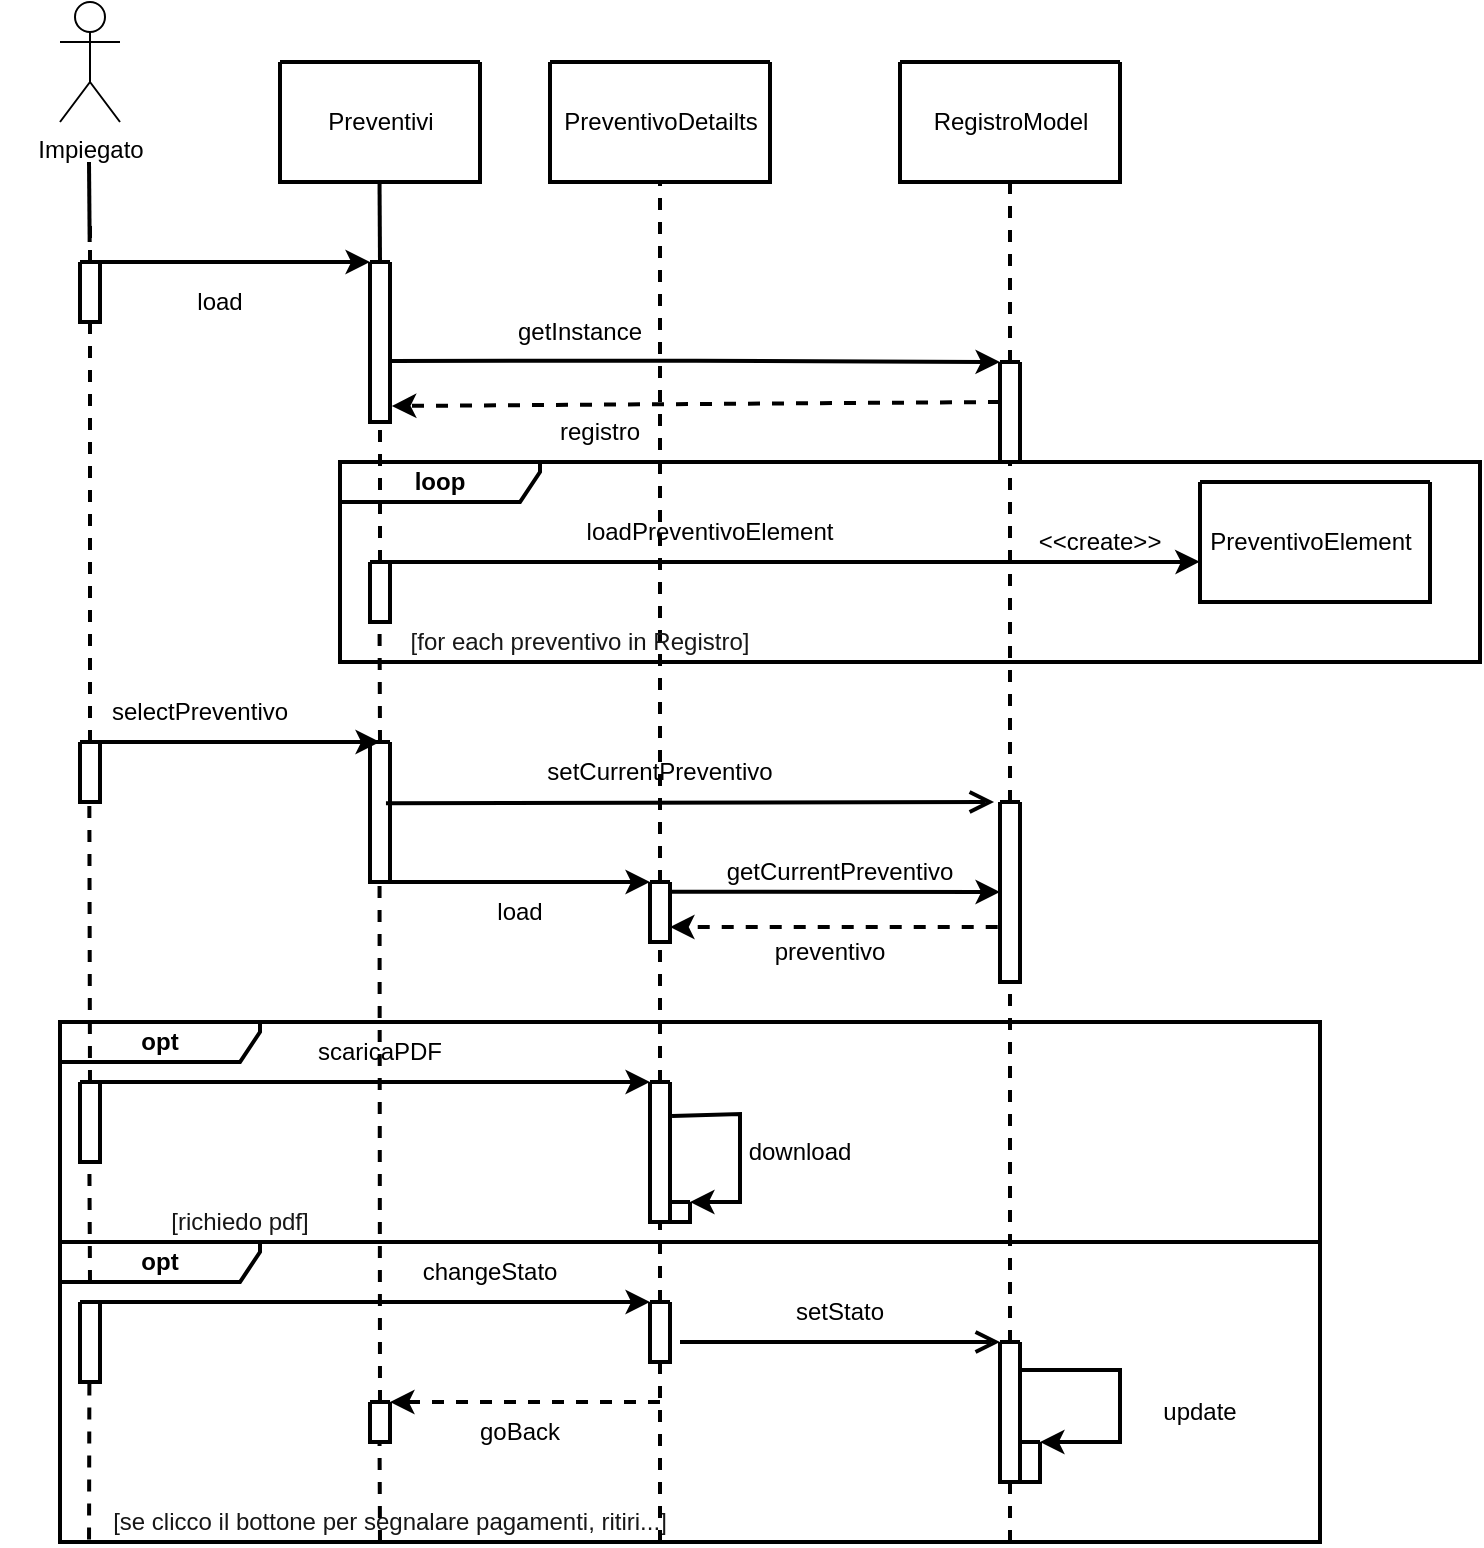 <mxfile version="20.5.3" type="embed"><diagram id="ERxrzM34JgP0kjhDalQf" name="Page-1"><mxGraphModel dx="533" dy="145" grid="1" gridSize="10" guides="1" tooltips="1" connect="1" arrows="1" fold="1" page="0" pageScale="1" pageWidth="827" pageHeight="1169" math="0" shadow="0"><root><mxCell id="0"/><mxCell id="1" parent="0"/><mxCell id="224" value="Impiegato" style="shape=umlActor;verticalLabelPosition=bottom;verticalAlign=top;html=1;outlineConnect=0;" parent="1" vertex="1"><mxGeometry x="-80" y="60" width="30" height="60" as="geometry"/></mxCell><mxCell id="225" value="" style="endArrow=none;html=1;rounded=0;strokeWidth=2;" parent="1" edge="1"><mxGeometry width="50" height="50" relative="1" as="geometry"><mxPoint x="-65.167" y="180" as="sourcePoint"/><mxPoint x="-65.5" y="140" as="targetPoint"/></mxGeometry></mxCell><mxCell id="228" value="" style="swimlane;startSize=0;strokeWidth=2;" parent="1" vertex="1"><mxGeometry x="30" y="90" width="100" height="60" as="geometry"/></mxCell><mxCell id="230" value="Preventivi" style="text;html=1;align=center;verticalAlign=middle;resizable=0;points=[];autosize=1;strokeColor=none;fillColor=none;" parent="228" vertex="1"><mxGeometry x="10" y="15" width="80" height="30" as="geometry"/></mxCell><mxCell id="231" value="" style="swimlane;startSize=0;strokeWidth=2;" parent="1" vertex="1"><mxGeometry x="165" y="90" width="110" height="60" as="geometry"/></mxCell><mxCell id="232" value="PreventivoDetailts" style="text;html=1;align=center;verticalAlign=middle;resizable=0;points=[];autosize=1;strokeColor=none;fillColor=none;" parent="231" vertex="1"><mxGeometry x="-5" y="15" width="120" height="30" as="geometry"/></mxCell><mxCell id="234" value="" style="endArrow=classic;html=1;rounded=0;strokeWidth=2;entryX=0;entryY=0;entryDx=0;entryDy=0;" parent="1" target="266" edge="1"><mxGeometry width="50" height="50" relative="1" as="geometry"><mxPoint x="-60" y="190" as="sourcePoint"/><mxPoint x="80" y="190" as="targetPoint"/></mxGeometry></mxCell><mxCell id="246" value="" style="endArrow=classic;html=1;rounded=0;strokeWidth=2;startArrow=none;" parent="1" source="353" edge="1"><mxGeometry width="50" height="50" relative="1" as="geometry"><mxPoint x="90" y="240" as="sourcePoint"/><mxPoint x="390" y="240" as="targetPoint"/></mxGeometry></mxCell><mxCell id="247" value="getInstance" style="text;html=1;strokeColor=none;fillColor=none;align=center;verticalAlign=middle;whiteSpace=wrap;rounded=0;labelBackgroundColor=none;strokeWidth=2;" parent="1" vertex="1"><mxGeometry x="150" y="210" width="60" height="30" as="geometry"/></mxCell><mxCell id="356" style="edgeStyle=orthogonalEdgeStyle;rounded=0;orthogonalLoop=1;jettySize=auto;html=1;entryX=0;entryY=0;entryDx=0;entryDy=0;exitX=1.029;exitY=0.618;exitDx=0;exitDy=0;exitPerimeter=0;strokeWidth=2;" edge="1" parent="1" source="266" target="353"><mxGeometry relative="1" as="geometry"><mxPoint x="471" y="240" as="targetPoint"/><Array as="points"><mxPoint x="238" y="239"/><mxPoint x="390" y="240"/></Array></mxGeometry></mxCell><mxCell id="266" value="" style="swimlane;startSize=0;labelBackgroundColor=none;strokeWidth=2;" parent="1" vertex="1"><mxGeometry x="75" y="190" width="10" height="80" as="geometry"/></mxCell><mxCell id="267" value="" style="endArrow=none;html=1;rounded=0;strokeWidth=2;exitX=0.5;exitY=0;exitDx=0;exitDy=0;" parent="1" edge="1" source="266"><mxGeometry width="50" height="50" relative="1" as="geometry"><mxPoint x="80" y="170" as="sourcePoint"/><mxPoint x="79.76" y="150" as="targetPoint"/></mxGeometry></mxCell><mxCell id="269" value="" style="endArrow=none;html=1;rounded=0;strokeWidth=2;dashed=1;startArrow=none;entryX=0.5;entryY=1;entryDx=0;entryDy=0;" parent="1" source="331" target="231" edge="1"><mxGeometry width="50" height="50" relative="1" as="geometry"><mxPoint x="230" y="860" as="sourcePoint"/><mxPoint x="229.69" y="150.0" as="targetPoint"/></mxGeometry></mxCell><mxCell id="271" value="" style="endArrow=none;dashed=1;html=1;rounded=0;entryX=0.5;entryY=1;entryDx=0;entryDy=0;strokeWidth=2;exitX=0.5;exitY=0;exitDx=0;exitDy=0;" parent="1" source="328" target="266" edge="1"><mxGeometry width="50" height="50" relative="1" as="geometry"><mxPoint x="80" y="400" as="sourcePoint"/><mxPoint x="120" y="290" as="targetPoint"/></mxGeometry></mxCell><mxCell id="274" value="" style="endArrow=none;dashed=1;html=1;rounded=0;strokeWidth=2;exitX=0.5;exitY=0;exitDx=0;exitDy=0;startArrow=none;" parent="1" source="358" edge="1"><mxGeometry width="50" height="50" relative="1" as="geometry"><mxPoint x="-100" y="512.5" as="sourcePoint"/><mxPoint x="-65" y="170" as="targetPoint"/></mxGeometry></mxCell><mxCell id="287" value="load" style="text;html=1;strokeColor=none;fillColor=none;align=center;verticalAlign=middle;whiteSpace=wrap;rounded=0;labelBackgroundColor=none;strokeWidth=2;" parent="1" vertex="1"><mxGeometry x="-30" y="195" width="60" height="30" as="geometry"/></mxCell><mxCell id="289" value="" style="swimlane;startSize=0;strokeWidth=2;" parent="1" vertex="1"><mxGeometry x="340" y="90" width="110" height="60" as="geometry"/></mxCell><mxCell id="290" value="RegistroModel" style="text;html=1;align=center;verticalAlign=middle;resizable=0;points=[];autosize=1;strokeColor=none;fillColor=none;" parent="289" vertex="1"><mxGeometry x="5" y="15" width="100" height="30" as="geometry"/></mxCell><mxCell id="357" value="" style="endArrow=none;dashed=1;html=1;rounded=0;strokeWidth=2;startArrow=none;exitX=0.5;exitY=0;exitDx=0;exitDy=0;" edge="1" parent="289" source="353"><mxGeometry width="50" height="50" relative="1" as="geometry"><mxPoint x="54.64" y="165" as="sourcePoint"/><mxPoint x="55" y="60" as="targetPoint"/></mxGeometry></mxCell><mxCell id="291" value="" style="endArrow=none;dashed=1;html=1;rounded=0;entryX=0.5;entryY=1;entryDx=0;entryDy=0;strokeWidth=2;startArrow=none;" parent="1" source="333" edge="1" target="353"><mxGeometry width="50" height="50" relative="1" as="geometry"><mxPoint x="395" y="873.2" as="sourcePoint"/><mxPoint x="394.5" y="150" as="targetPoint"/></mxGeometry></mxCell><mxCell id="294" value="" style="endArrow=classic;html=1;rounded=0;strokeWidth=2;dashed=1;entryX=1.091;entryY=0.9;entryDx=0;entryDy=0;entryPerimeter=0;" parent="1" target="266" edge="1"><mxGeometry width="50" height="50" relative="1" as="geometry"><mxPoint x="390" y="260" as="sourcePoint"/><mxPoint x="90" y="260" as="targetPoint"/></mxGeometry></mxCell><mxCell id="295" value="registro" style="text;html=1;strokeColor=none;fillColor=none;align=center;verticalAlign=middle;whiteSpace=wrap;rounded=0;labelBackgroundColor=none;strokeWidth=2;" parent="1" vertex="1"><mxGeometry x="160" y="260" width="60" height="30" as="geometry"/></mxCell><mxCell id="296" value="&lt;b&gt;loop&lt;/b&gt;" style="shape=umlFrame;whiteSpace=wrap;html=1;labelBackgroundColor=none;strokeWidth=2;fillColor=none;width=100;height=20;" parent="1" vertex="1"><mxGeometry x="60" y="290" width="570" height="100" as="geometry"/></mxCell><mxCell id="297" value="" style="swimlane;startSize=0;strokeWidth=2;" parent="1" vertex="1"><mxGeometry x="490" y="300" width="115" height="60" as="geometry"/></mxCell><mxCell id="298" value="PreventivoElement" style="text;html=1;align=center;verticalAlign=middle;resizable=0;points=[];autosize=1;strokeColor=none;fillColor=none;" parent="297" vertex="1"><mxGeometry x="-5" y="15" width="120" height="30" as="geometry"/></mxCell><mxCell id="299" value="" style="endArrow=classic;html=1;rounded=0;strokeWidth=2;entryX=-0.001;entryY=0.664;entryDx=0;entryDy=0;entryPerimeter=0;" parent="1" target="297" edge="1"><mxGeometry width="50" height="50" relative="1" as="geometry"><mxPoint x="85" y="340" as="sourcePoint"/><mxPoint x="395" y="340" as="targetPoint"/><Array as="points"><mxPoint x="480" y="340"/></Array></mxGeometry></mxCell><mxCell id="300" value="loadPreventivoElement" style="text;html=1;strokeColor=none;fillColor=none;align=center;verticalAlign=middle;whiteSpace=wrap;rounded=0;labelBackgroundColor=none;strokeWidth=2;" parent="1" vertex="1"><mxGeometry x="180" y="310" width="130" height="30" as="geometry"/></mxCell><mxCell id="301" value="&lt;font color=&quot;#171717&quot;&gt;[for each preventivo in Registro]&lt;/font&gt;" style="text;html=1;strokeColor=none;fillColor=none;align=center;verticalAlign=middle;whiteSpace=wrap;rounded=0;" parent="1" vertex="1"><mxGeometry x="60" y="370" width="240" height="20" as="geometry"/></mxCell><mxCell id="303" value="" style="endArrow=classic;html=1;rounded=0;strokeWidth=2;" parent="1" edge="1"><mxGeometry width="50" height="50" relative="1" as="geometry"><mxPoint x="-60" y="430" as="sourcePoint"/><mxPoint x="80" y="430" as="targetPoint"/></mxGeometry></mxCell><mxCell id="304" value="selectPreventivo" style="text;html=1;strokeColor=none;fillColor=none;align=center;verticalAlign=middle;whiteSpace=wrap;rounded=0;labelBackgroundColor=none;strokeWidth=2;" parent="1" vertex="1"><mxGeometry x="-40" y="400" width="60" height="30" as="geometry"/></mxCell><mxCell id="305" value="" style="endArrow=open;html=1;rounded=0;strokeWidth=2;exitX=1.095;exitY=0.883;exitDx=0;exitDy=0;exitPerimeter=0;endFill=0;endSize=8;" parent="1" edge="1"><mxGeometry width="50" height="50" relative="1" as="geometry"><mxPoint x="82.98" y="460.64" as="sourcePoint"/><mxPoint x="387.03" y="460" as="targetPoint"/></mxGeometry></mxCell><mxCell id="306" value="setCurrentPreventivo" style="text;html=1;strokeColor=none;fillColor=none;align=center;verticalAlign=middle;whiteSpace=wrap;rounded=0;labelBackgroundColor=none;strokeWidth=2;" parent="1" vertex="1"><mxGeometry x="190" y="430" width="60" height="30" as="geometry"/></mxCell><mxCell id="307" value="" style="endArrow=classic;html=1;rounded=0;strokeWidth=2;entryX=0;entryY=0;entryDx=0;entryDy=0;" parent="1" edge="1" target="331"><mxGeometry width="50" height="50" relative="1" as="geometry"><mxPoint x="85" y="500" as="sourcePoint"/><mxPoint x="219.08" y="500" as="targetPoint"/></mxGeometry></mxCell><mxCell id="308" value="load" style="text;html=1;strokeColor=none;fillColor=none;align=center;verticalAlign=middle;whiteSpace=wrap;rounded=0;labelBackgroundColor=none;strokeWidth=2;" parent="1" vertex="1"><mxGeometry x="120" y="500" width="60" height="30" as="geometry"/></mxCell><mxCell id="309" value="" style="endArrow=classic;html=1;rounded=0;strokeWidth=2;exitX=-0.114;exitY=0.695;exitDx=0;exitDy=0;exitPerimeter=0;dashed=1;entryX=1;entryY=0.75;entryDx=0;entryDy=0;" parent="1" source="333" edge="1" target="331"><mxGeometry width="50" height="50" relative="1" as="geometry"><mxPoint x="400" y="520" as="sourcePoint"/><mxPoint x="230.0" y="520.64" as="targetPoint"/></mxGeometry></mxCell><mxCell id="311" value="&lt;b&gt;opt&lt;/b&gt;" style="shape=umlFrame;whiteSpace=wrap;html=1;labelBackgroundColor=none;strokeWidth=2;fillColor=none;width=100;height=20;" parent="1" vertex="1"><mxGeometry x="-80" y="680" width="630" height="150" as="geometry"/></mxCell><mxCell id="310" value="getCurrentPreventivo" style="text;html=1;strokeColor=none;fillColor=none;align=center;verticalAlign=middle;whiteSpace=wrap;rounded=0;labelBackgroundColor=none;strokeWidth=2;" parent="1" vertex="1"><mxGeometry x="280" y="480" width="60" height="30" as="geometry"/></mxCell><mxCell id="312" value="&lt;b&gt;opt&lt;/b&gt;" style="shape=umlFrame;whiteSpace=wrap;html=1;labelBackgroundColor=none;strokeWidth=2;fillColor=none;width=100;height=20;" parent="1" vertex="1"><mxGeometry x="-80" y="570" width="630" height="110" as="geometry"/></mxCell><mxCell id="313" value="" style="endArrow=classic;html=1;rounded=0;strokeWidth=2;entryX=0;entryY=0;entryDx=0;entryDy=0;exitX=1;exitY=0;exitDx=0;exitDy=0;" parent="1" source="338" target="335" edge="1"><mxGeometry width="50" height="50" relative="1" as="geometry"><mxPoint x="-50" y="600" as="sourcePoint"/><mxPoint x="230" y="600" as="targetPoint"/></mxGeometry></mxCell><mxCell id="314" value="scaricaPDF" style="text;html=1;strokeColor=none;fillColor=none;align=center;verticalAlign=middle;whiteSpace=wrap;rounded=0;labelBackgroundColor=none;strokeWidth=2;" parent="1" vertex="1"><mxGeometry x="50" y="570" width="60" height="30" as="geometry"/></mxCell><mxCell id="315" value="" style="endArrow=classic;html=1;rounded=0;strokeWidth=2;exitX=1.102;exitY=0.242;exitDx=0;exitDy=0;exitPerimeter=0;entryX=1;entryY=0;entryDx=0;entryDy=0;" parent="1" source="335" target="363" edge="1"><mxGeometry width="50" height="50" relative="1" as="geometry"><mxPoint x="230" y="600" as="sourcePoint"/><mxPoint x="240" y="660" as="targetPoint"/><Array as="points"><mxPoint x="260" y="616"/><mxPoint x="260" y="660"/></Array></mxGeometry></mxCell><mxCell id="316" value="download" style="text;html=1;strokeColor=none;fillColor=none;align=center;verticalAlign=middle;whiteSpace=wrap;rounded=0;labelBackgroundColor=none;strokeWidth=2;" parent="1" vertex="1"><mxGeometry x="260" y="620" width="60" height="30" as="geometry"/></mxCell><mxCell id="318" value="" style="endArrow=classic;html=1;rounded=0;strokeWidth=2;entryX=0;entryY=0;entryDx=0;entryDy=0;" parent="1" target="341" edge="1"><mxGeometry width="50" height="50" relative="1" as="geometry"><mxPoint x="-67.04" y="710" as="sourcePoint"/><mxPoint x="230" y="710" as="targetPoint"/></mxGeometry></mxCell><mxCell id="319" value="changeStato" style="text;html=1;strokeColor=none;fillColor=none;align=center;verticalAlign=middle;whiteSpace=wrap;rounded=0;labelBackgroundColor=none;strokeWidth=2;" parent="1" vertex="1"><mxGeometry x="105" y="680" width="60" height="30" as="geometry"/></mxCell><mxCell id="320" value="" style="endArrow=open;html=1;rounded=0;strokeWidth=2;entryX=0;entryY=0;entryDx=0;entryDy=0;endFill=0;endSize=8;" parent="1" target="343" edge="1"><mxGeometry width="50" height="50" relative="1" as="geometry"><mxPoint x="230" y="730" as="sourcePoint"/><mxPoint x="374.08" y="730" as="targetPoint"/></mxGeometry></mxCell><mxCell id="321" value="setStato" style="text;html=1;strokeColor=none;fillColor=none;align=center;verticalAlign=middle;whiteSpace=wrap;rounded=0;labelBackgroundColor=none;strokeWidth=2;" parent="1" vertex="1"><mxGeometry x="280" y="700" width="60" height="30" as="geometry"/></mxCell><mxCell id="322" value="&lt;font color=&quot;#171717&quot;&gt;[richiedo pdf]&lt;/font&gt;" style="text;html=1;strokeColor=none;fillColor=none;align=center;verticalAlign=middle;whiteSpace=wrap;rounded=0;" parent="1" vertex="1"><mxGeometry x="-110" y="660" width="240" height="20" as="geometry"/></mxCell><mxCell id="323" value="&lt;font color=&quot;#171717&quot;&gt;[se clicco il bottone per segnalare pagamenti, ritiri...]&lt;/font&gt;" style="text;html=1;strokeColor=none;fillColor=none;align=center;verticalAlign=middle;whiteSpace=wrap;rounded=0;" parent="1" vertex="1"><mxGeometry x="-80" y="810" width="330" height="20" as="geometry"/></mxCell><mxCell id="324" value="" style="endArrow=classic;html=1;rounded=0;strokeWidth=2;dashed=1;entryX=1;entryY=0;entryDx=0;entryDy=0;" parent="1" target="339" edge="1"><mxGeometry width="50" height="50" relative="1" as="geometry"><mxPoint x="220" y="760" as="sourcePoint"/><mxPoint x="80" y="755" as="targetPoint"/></mxGeometry></mxCell><mxCell id="327" value="goBack" style="text;html=1;strokeColor=none;fillColor=none;align=center;verticalAlign=middle;whiteSpace=wrap;rounded=0;labelBackgroundColor=none;strokeWidth=2;" parent="1" vertex="1"><mxGeometry x="120" y="760" width="60" height="30" as="geometry"/></mxCell><mxCell id="328" value="" style="swimlane;startSize=0;labelBackgroundColor=none;strokeWidth=2;" parent="1" vertex="1"><mxGeometry x="75" y="340" width="10" height="30" as="geometry"/></mxCell><mxCell id="329" value="" style="swimlane;startSize=0;labelBackgroundColor=none;strokeWidth=2;" parent="1" vertex="1"><mxGeometry x="-70" y="430" width="10" height="30" as="geometry"/></mxCell><mxCell id="330" value="" style="swimlane;startSize=0;labelBackgroundColor=none;strokeWidth=2;" parent="1" vertex="1"><mxGeometry x="75" y="430" width="10" height="70" as="geometry"/></mxCell><mxCell id="331" value="" style="swimlane;startSize=0;labelBackgroundColor=none;strokeWidth=2;" parent="1" vertex="1"><mxGeometry x="215" y="500" width="10" height="30" as="geometry"/></mxCell><mxCell id="332" value="" style="endArrow=none;html=1;rounded=0;strokeWidth=2;dashed=1;startArrow=none;" parent="1" source="335" target="331" edge="1"><mxGeometry width="50" height="50" relative="1" as="geometry"><mxPoint x="230" y="860" as="sourcePoint"/><mxPoint x="229.69" y="150" as="targetPoint"/></mxGeometry></mxCell><mxCell id="333" value="" style="swimlane;startSize=0;labelBackgroundColor=none;strokeWidth=2;" parent="1" vertex="1"><mxGeometry x="390" y="460" width="10" height="90" as="geometry"/></mxCell><mxCell id="334" value="" style="endArrow=none;dashed=1;html=1;rounded=0;entryX=0.5;entryY=1;entryDx=0;entryDy=0;strokeWidth=2;exitX=0.5;exitY=0;exitDx=0;exitDy=0;fontStyle=1" parent="1" source="343" target="333" edge="1"><mxGeometry width="50" height="50" relative="1" as="geometry"><mxPoint x="395" y="680" as="sourcePoint"/><mxPoint x="394.5" y="150" as="targetPoint"/></mxGeometry></mxCell><mxCell id="335" value="" style="swimlane;startSize=0;labelBackgroundColor=none;strokeWidth=2;" parent="1" vertex="1"><mxGeometry x="215" y="600" width="10" height="70" as="geometry"/></mxCell><mxCell id="336" value="" style="endArrow=none;html=1;rounded=0;strokeWidth=2;dashed=1;startArrow=none;" parent="1" source="341" target="335" edge="1"><mxGeometry width="50" height="50" relative="1" as="geometry"><mxPoint x="230" y="860" as="sourcePoint"/><mxPoint x="220.725" y="540" as="targetPoint"/></mxGeometry></mxCell><mxCell id="338" value="" style="swimlane;startSize=0;labelBackgroundColor=none;strokeWidth=2;" parent="1" vertex="1"><mxGeometry x="-70" y="600" width="10" height="40" as="geometry"/></mxCell><mxCell id="339" value="" style="swimlane;startSize=0;labelBackgroundColor=none;strokeWidth=2;" parent="1" vertex="1"><mxGeometry x="75" y="760" width="10" height="20" as="geometry"/></mxCell><mxCell id="340" value="" style="swimlane;startSize=0;labelBackgroundColor=none;strokeWidth=2;" parent="1" vertex="1"><mxGeometry x="-70" y="710" width="10" height="40" as="geometry"/></mxCell><mxCell id="341" value="" style="swimlane;startSize=0;labelBackgroundColor=none;strokeWidth=2;" parent="1" vertex="1"><mxGeometry x="215" y="710" width="10" height="30" as="geometry"/></mxCell><mxCell id="342" value="" style="endArrow=none;html=1;rounded=0;strokeWidth=2;dashed=1;" parent="1" target="341" edge="1"><mxGeometry width="50" height="50" relative="1" as="geometry"><mxPoint x="220" y="830" as="sourcePoint"/><mxPoint x="221.915" y="670" as="targetPoint"/></mxGeometry></mxCell><mxCell id="343" value="" style="swimlane;startSize=0;labelBackgroundColor=none;strokeWidth=2;" parent="1" vertex="1"><mxGeometry x="390" y="730" width="10" height="70" as="geometry"/></mxCell><mxCell id="344" value="" style="endArrow=classic;html=1;rounded=0;strokeWidth=2;entryX=1;entryY=0;entryDx=0;entryDy=0;exitX=1.099;exitY=0.2;exitDx=0;exitDy=0;exitPerimeter=0;" parent="1" source="343" target="362" edge="1"><mxGeometry width="50" height="50" relative="1" as="geometry"><mxPoint x="410" y="710" as="sourcePoint"/><mxPoint x="410" y="780" as="targetPoint"/><Array as="points"><mxPoint x="450" y="744"/><mxPoint x="450" y="780"/></Array></mxGeometry></mxCell><mxCell id="345" value="update" style="text;html=1;strokeColor=none;fillColor=none;align=center;verticalAlign=middle;whiteSpace=wrap;rounded=0;labelBackgroundColor=none;strokeWidth=2;" parent="1" vertex="1"><mxGeometry x="460" y="750" width="60" height="30" as="geometry"/></mxCell><mxCell id="346" value="" style="endArrow=none;dashed=1;html=1;rounded=0;entryX=0.5;entryY=1;entryDx=0;entryDy=0;strokeWidth=2;" parent="1" edge="1" target="343"><mxGeometry width="50" height="50" relative="1" as="geometry"><mxPoint x="395" y="830" as="sourcePoint"/><mxPoint x="394.82" y="750" as="targetPoint"/></mxGeometry></mxCell><mxCell id="347" value="" style="endArrow=none;dashed=1;html=1;rounded=0;entryX=0.5;entryY=1;entryDx=0;entryDy=0;strokeWidth=2;exitX=0.5;exitY=0;exitDx=0;exitDy=0;" parent="1" source="330" edge="1"><mxGeometry width="50" height="50" relative="1" as="geometry"><mxPoint x="79.77" y="420" as="sourcePoint"/><mxPoint x="79.77" y="370" as="targetPoint"/></mxGeometry></mxCell><mxCell id="348" value="" style="endArrow=none;dashed=1;html=1;rounded=0;entryX=0.5;entryY=1;entryDx=0;entryDy=0;strokeWidth=2;exitX=0.5;exitY=0;exitDx=0;exitDy=0;" parent="1" source="339" edge="1"><mxGeometry width="50" height="50" relative="1" as="geometry"><mxPoint x="80" y="570" as="sourcePoint"/><mxPoint x="79.77" y="500" as="targetPoint"/></mxGeometry></mxCell><mxCell id="349" value="" style="endArrow=none;dashed=1;html=1;rounded=0;entryX=0.5;entryY=1;entryDx=0;entryDy=0;strokeWidth=2;" parent="1" edge="1"><mxGeometry width="50" height="50" relative="1" as="geometry"><mxPoint x="80" y="830" as="sourcePoint"/><mxPoint x="79.77" y="780" as="targetPoint"/></mxGeometry></mxCell><mxCell id="350" value="" style="endArrow=none;dashed=1;html=1;rounded=0;entryX=0.501;entryY=1.02;entryDx=0;entryDy=0;strokeWidth=2;entryPerimeter=0;exitX=0.5;exitY=0;exitDx=0;exitDy=0;" parent="1" edge="1" source="338"><mxGeometry width="50" height="50" relative="1" as="geometry"><mxPoint x="-65" y="590" as="sourcePoint"/><mxPoint x="-65.33" y="460" as="targetPoint"/></mxGeometry></mxCell><mxCell id="351" value="" style="endArrow=none;dashed=1;html=1;rounded=0;entryX=0.501;entryY=1.02;entryDx=0;entryDy=0;strokeWidth=2;entryPerimeter=0;" parent="1" edge="1"><mxGeometry width="50" height="50" relative="1" as="geometry"><mxPoint x="-65" y="700" as="sourcePoint"/><mxPoint x="-65.31" y="640" as="targetPoint"/></mxGeometry></mxCell><mxCell id="352" value="" style="endArrow=none;dashed=1;html=1;rounded=0;entryX=0.501;entryY=1.02;entryDx=0;entryDy=0;strokeWidth=2;entryPerimeter=0;exitX=0.044;exitY=0.935;exitDx=0;exitDy=0;exitPerimeter=0;" parent="1" source="323" edge="1"><mxGeometry width="50" height="50" relative="1" as="geometry"><mxPoint x="-65" y="810" as="sourcePoint"/><mxPoint x="-65.31" y="750" as="targetPoint"/></mxGeometry></mxCell><mxCell id="353" value="" style="swimlane;startSize=0;labelBackgroundColor=none;strokeWidth=2;" vertex="1" parent="1"><mxGeometry x="390" y="240" width="10" height="50" as="geometry"/></mxCell><mxCell id="358" value="" style="swimlane;startSize=0;labelBackgroundColor=none;strokeWidth=2;" vertex="1" parent="1"><mxGeometry x="-70" y="190" width="10" height="30" as="geometry"/></mxCell><mxCell id="359" value="" style="endArrow=none;dashed=1;html=1;rounded=0;strokeWidth=2;exitX=0.5;exitY=0;exitDx=0;exitDy=0;" edge="1" parent="1" source="329" target="358"><mxGeometry width="50" height="50" relative="1" as="geometry"><mxPoint x="-65" y="430" as="sourcePoint"/><mxPoint x="-65" y="170" as="targetPoint"/></mxGeometry></mxCell><mxCell id="360" value="" style="endArrow=classic;html=1;rounded=0;strokeWidth=2;exitX=1.072;exitY=0.161;exitDx=0;exitDy=0;endFill=1;endSize=6;entryX=0;entryY=0.5;entryDx=0;entryDy=0;exitPerimeter=0;" edge="1" parent="1" source="331" target="333"><mxGeometry width="50" height="50" relative="1" as="geometry"><mxPoint x="92.98" y="470.64" as="sourcePoint"/><mxPoint x="397.03" y="470" as="targetPoint"/></mxGeometry></mxCell><mxCell id="361" value="preventivo" style="text;html=1;strokeColor=none;fillColor=none;align=center;verticalAlign=middle;whiteSpace=wrap;rounded=0;labelBackgroundColor=none;strokeWidth=2;" vertex="1" parent="1"><mxGeometry x="275" y="520" width="60" height="30" as="geometry"/></mxCell><mxCell id="362" value="" style="swimlane;startSize=0;labelBackgroundColor=none;strokeWidth=2;" vertex="1" parent="1"><mxGeometry x="400" y="780" width="10" height="20" as="geometry"/></mxCell><mxCell id="302" value="&amp;lt;&amp;lt;create&amp;gt;&amp;gt;" style="text;html=1;strokeColor=none;fillColor=none;align=center;verticalAlign=middle;whiteSpace=wrap;rounded=0;labelBackgroundColor=none;strokeWidth=2;" parent="1" vertex="1"><mxGeometry x="410" y="315" width="60" height="30" as="geometry"/></mxCell><mxCell id="363" value="" style="swimlane;startSize=0;labelBackgroundColor=none;strokeWidth=2;" vertex="1" parent="1"><mxGeometry x="225" y="660" width="10" height="10" as="geometry"/></mxCell></root></mxGraphModel></diagram></mxfile>